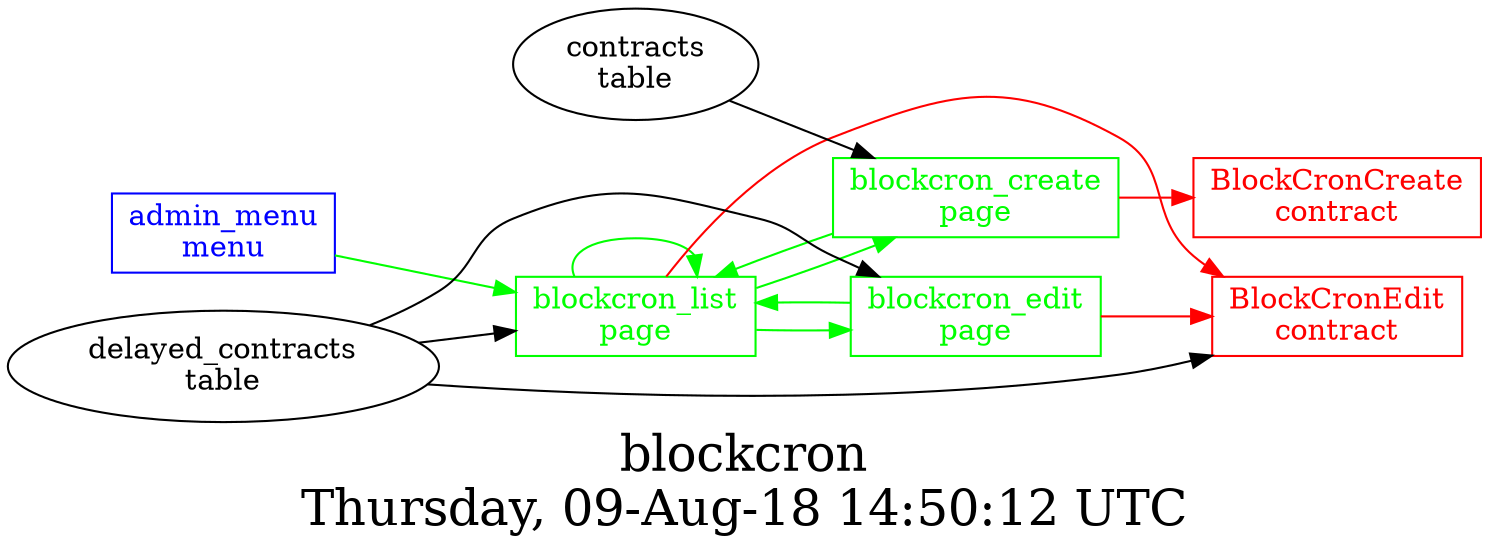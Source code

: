 digraph G {
graph [
  fontsize="24";
  label="blockcron\nThursday, 09-Aug-18 14:50:12 UTC";
  nojustify=true;
  ordering=out;
  rankdir=LR;
  size="30";
];
"admin_menu\nmenu" -> "blockcron_list\npage"  [ color=green ]
"admin_menu\nmenu" [color=blue, fontcolor=blue, group=menus, shape=record];
"blockcron_create\npage" -> "BlockCronCreate\ncontract"  [ color=red ]
"contracts\ntable" -> "blockcron_create\npage"
"blockcron_create\npage" -> "blockcron_list\npage"  [ color=green ]
"blockcron_create\npage" [color=green, fontcolor=green, group=pages, shape=record];
"blockcron_edit\npage" -> "BlockCronEdit\ncontract"  [ color=red ]
"delayed_contracts\ntable" -> "blockcron_edit\npage"
"blockcron_edit\npage" -> "blockcron_list\npage"  [ color=green ]
"blockcron_edit\npage" [color=green, fontcolor=green, group=pages, shape=record];
"blockcron_list\npage" -> "BlockCronEdit\ncontract"  [ color=red ]
"delayed_contracts\ntable" -> "blockcron_list\npage"
"blockcron_list\npage" -> "blockcron_create\npage"  [ color=green ]
"blockcron_list\npage" -> "blockcron_list\npage"  [ color=green ]
"blockcron_list\npage" -> "blockcron_edit\npage"  [ color=green ]
"blockcron_list\npage" [color=green, fontcolor=green, group=pages, shape=record];
"BlockCronCreate\ncontract" [color=red, fontcolor=red, group=contracts, shape=record];
"delayed_contracts\ntable" -> "BlockCronEdit\ncontract"
"BlockCronEdit\ncontract" [color=red, fontcolor=red, group=contracts, shape=record];
}

